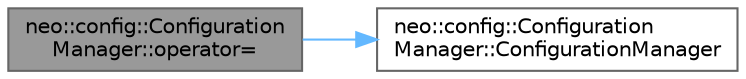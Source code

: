 digraph "neo::config::ConfigurationManager::operator="
{
 // LATEX_PDF_SIZE
  bgcolor="transparent";
  edge [fontname=Helvetica,fontsize=10,labelfontname=Helvetica,labelfontsize=10];
  node [fontname=Helvetica,fontsize=10,shape=box,height=0.2,width=0.4];
  rankdir="LR";
  Node1 [id="Node000001",label="neo::config::Configuration\lManager::operator=",height=0.2,width=0.4,color="gray40", fillcolor="grey60", style="filled", fontcolor="black",tooltip=" "];
  Node1 -> Node2 [id="edge1_Node000001_Node000002",color="steelblue1",style="solid",tooltip=" "];
  Node2 [id="Node000002",label="neo::config::Configuration\lManager::ConfigurationManager",height=0.2,width=0.4,color="grey40", fillcolor="white", style="filled",URL="$classneo_1_1config_1_1_configuration_manager.html#a78add4feb633a0543f538f2cb2a79c66",tooltip=" "];
}
